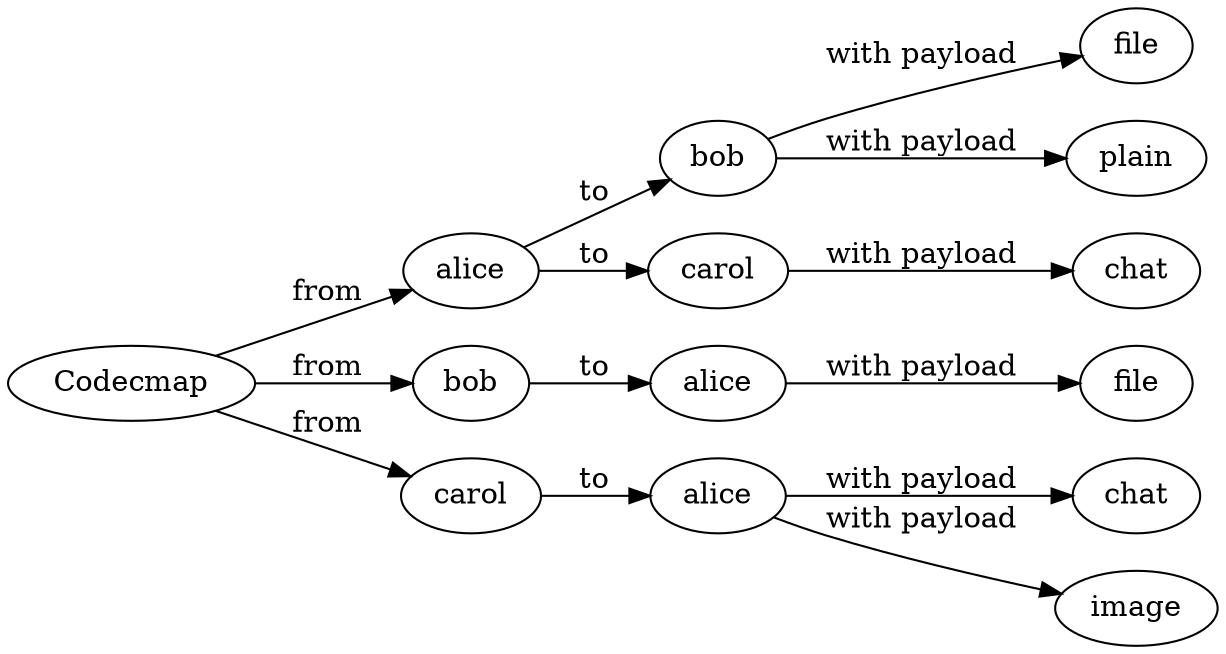 digraph codecmap {
  {
    alice1 [label="alice"]
    alice2 [label="alice"]
    alice3 [label="alice"]

    bob1 [label="bob"]
    bob2 [label="bob"]

    carol1 [label="carol"]
    carol2 [label="carol"]

    file1 [label="file"]
    file2 [label="file"]

    chat1 [label="chat"]
    chat2 [label="chat"]

  }

rankdir="LR"

  Codecmap -> alice1  [label="from"]
  alice1-> bob1  [label="to"]
  bob1 -> file1 [label="with payload"]
  bob1 -> plain [label="with payload"]
  alice1-> carol1  [label="to"]
  carol1 -> chat1 [label="with payload"]

  Codecmap -> bob2  [label="from"]
  bob2-> alice2  [label="to"]
  alice2-> file2 [label="with payload"]

  Codecmap -> carol2  [label="from"]
  carol2-> alice3  [label="to"]
  alice3-> chat2 [label="with payload"]
  alice3-> image [label="with payload"]
}

